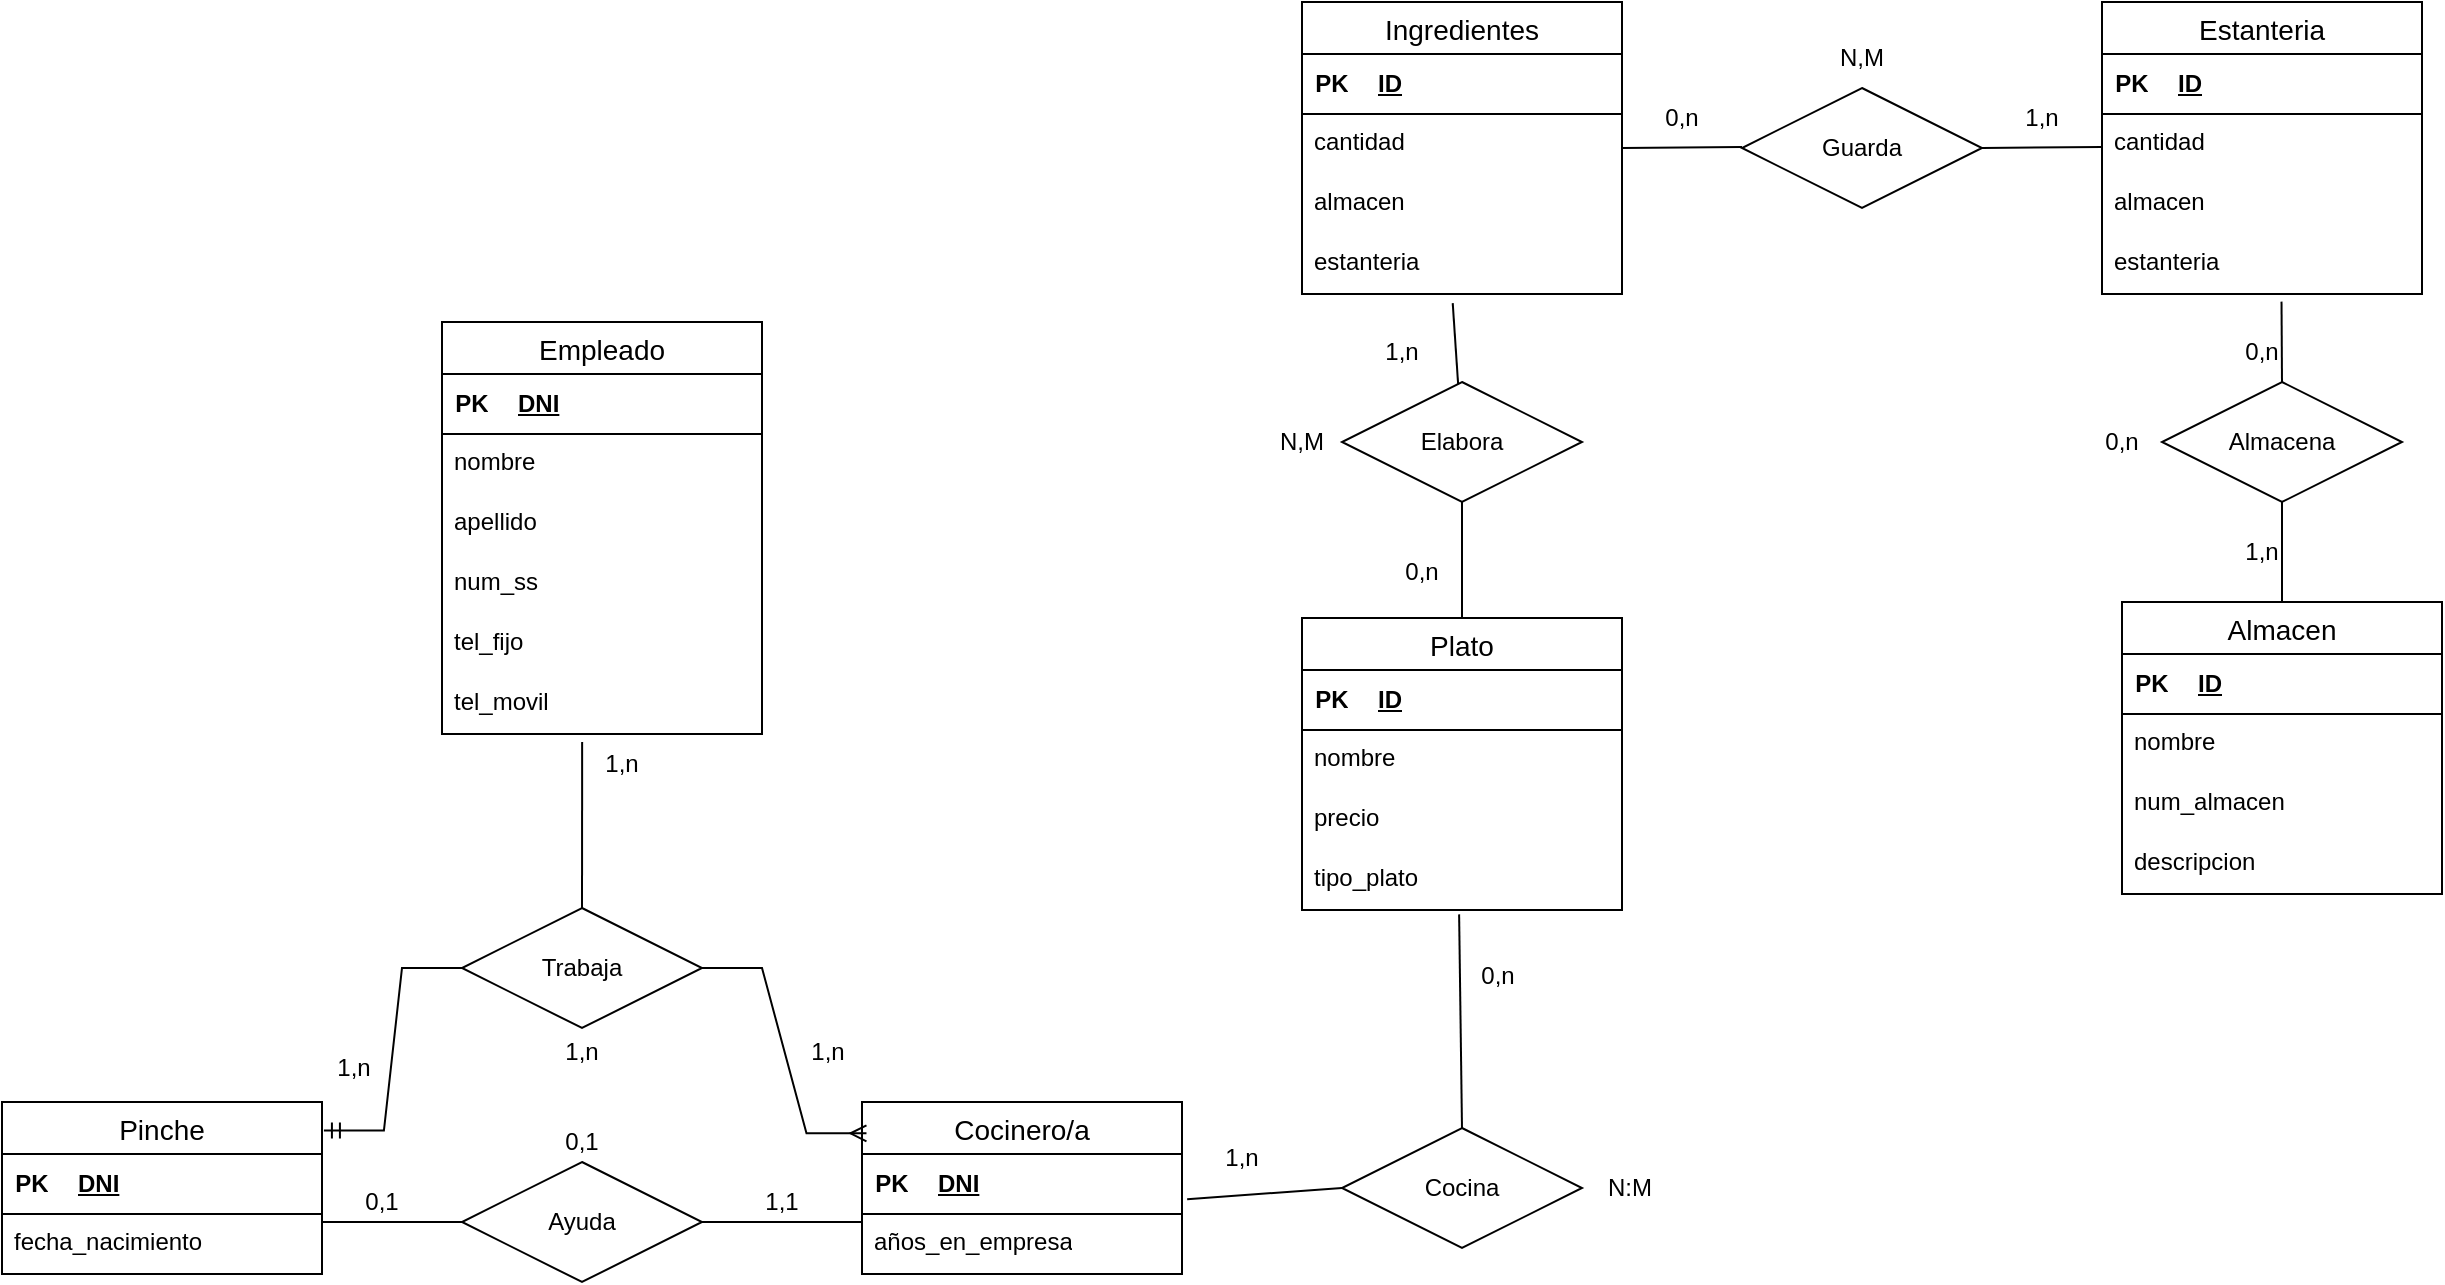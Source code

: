 <mxfile version="22.0.4" type="github">
  <diagram name="Pàgina-1" id="jTT7pIUcJYoTnPth3nRh">
    <mxGraphModel dx="2261" dy="1937" grid="0" gridSize="10" guides="1" tooltips="1" connect="1" arrows="1" fold="1" page="1" pageScale="1" pageWidth="827" pageHeight="1169" math="0" shadow="0">
      <root>
        <mxCell id="0" />
        <mxCell id="1" parent="0" />
        <mxCell id="fy2Gs_JUKnOa4gsoeW3t-79" value="Empleado" style="swimlane;fontStyle=0;childLayout=stackLayout;horizontal=1;startSize=26;horizontalStack=0;resizeParent=1;resizeParentMax=0;resizeLast=0;collapsible=1;marginBottom=0;align=center;fontSize=14;" parent="1" vertex="1">
          <mxGeometry x="-140" y="-50" width="160" height="206" as="geometry" />
        </mxCell>
        <mxCell id="fy2Gs_JUKnOa4gsoeW3t-83" value="" style="shape=table;startSize=0;container=1;collapsible=1;childLayout=tableLayout;fixedRows=1;rowLines=0;fontStyle=0;align=center;resizeLast=1;strokeColor=none;fillColor=none;collapsible=0;" parent="fy2Gs_JUKnOa4gsoeW3t-79" vertex="1">
          <mxGeometry y="26" width="160" height="30" as="geometry" />
        </mxCell>
        <mxCell id="fy2Gs_JUKnOa4gsoeW3t-84" value="" style="shape=tableRow;horizontal=0;startSize=0;swimlaneHead=0;swimlaneBody=0;fillColor=none;collapsible=0;dropTarget=0;points=[[0,0.5],[1,0.5]];portConstraint=eastwest;top=0;left=0;right=0;bottom=1;" parent="fy2Gs_JUKnOa4gsoeW3t-83" vertex="1">
          <mxGeometry width="160" height="30" as="geometry" />
        </mxCell>
        <mxCell id="fy2Gs_JUKnOa4gsoeW3t-85" value="PK" style="shape=partialRectangle;connectable=0;fillColor=none;top=0;left=0;bottom=0;right=0;fontStyle=1;overflow=hidden;whiteSpace=wrap;html=1;" parent="fy2Gs_JUKnOa4gsoeW3t-84" vertex="1">
          <mxGeometry width="30" height="30" as="geometry">
            <mxRectangle width="30" height="30" as="alternateBounds" />
          </mxGeometry>
        </mxCell>
        <mxCell id="fy2Gs_JUKnOa4gsoeW3t-86" value="DNI" style="shape=partialRectangle;connectable=0;fillColor=none;top=0;left=0;bottom=0;right=0;align=left;spacingLeft=6;fontStyle=5;overflow=hidden;whiteSpace=wrap;html=1;" parent="fy2Gs_JUKnOa4gsoeW3t-84" vertex="1">
          <mxGeometry x="30" width="130" height="30" as="geometry">
            <mxRectangle width="130" height="30" as="alternateBounds" />
          </mxGeometry>
        </mxCell>
        <mxCell id="fy2Gs_JUKnOa4gsoeW3t-80" value="nombre" style="text;strokeColor=none;fillColor=none;spacingLeft=4;spacingRight=4;overflow=hidden;rotatable=0;points=[[0,0.5],[1,0.5]];portConstraint=eastwest;fontSize=12;whiteSpace=wrap;html=1;" parent="fy2Gs_JUKnOa4gsoeW3t-79" vertex="1">
          <mxGeometry y="56" width="160" height="30" as="geometry" />
        </mxCell>
        <mxCell id="fy2Gs_JUKnOa4gsoeW3t-81" value="apellido" style="text;strokeColor=none;fillColor=none;spacingLeft=4;spacingRight=4;overflow=hidden;rotatable=0;points=[[0,0.5],[1,0.5]];portConstraint=eastwest;fontSize=12;whiteSpace=wrap;html=1;" parent="fy2Gs_JUKnOa4gsoeW3t-79" vertex="1">
          <mxGeometry y="86" width="160" height="30" as="geometry" />
        </mxCell>
        <mxCell id="fy2Gs_JUKnOa4gsoeW3t-87" value="num_ss" style="text;strokeColor=none;fillColor=none;spacingLeft=4;spacingRight=4;overflow=hidden;rotatable=0;points=[[0,0.5],[1,0.5]];portConstraint=eastwest;fontSize=12;whiteSpace=wrap;html=1;" parent="fy2Gs_JUKnOa4gsoeW3t-79" vertex="1">
          <mxGeometry y="116" width="160" height="30" as="geometry" />
        </mxCell>
        <mxCell id="fy2Gs_JUKnOa4gsoeW3t-88" value="tel_fijo" style="text;strokeColor=none;fillColor=none;spacingLeft=4;spacingRight=4;overflow=hidden;rotatable=0;points=[[0,0.5],[1,0.5]];portConstraint=eastwest;fontSize=12;whiteSpace=wrap;html=1;" parent="fy2Gs_JUKnOa4gsoeW3t-79" vertex="1">
          <mxGeometry y="146" width="160" height="30" as="geometry" />
        </mxCell>
        <mxCell id="fy2Gs_JUKnOa4gsoeW3t-82" value="tel_movil" style="text;strokeColor=none;fillColor=none;spacingLeft=4;spacingRight=4;overflow=hidden;rotatable=0;points=[[0,0.5],[1,0.5]];portConstraint=eastwest;fontSize=12;whiteSpace=wrap;html=1;" parent="fy2Gs_JUKnOa4gsoeW3t-79" vertex="1">
          <mxGeometry y="176" width="160" height="30" as="geometry" />
        </mxCell>
        <mxCell id="fy2Gs_JUKnOa4gsoeW3t-92" value="Cocinero/a" style="swimlane;fontStyle=0;childLayout=stackLayout;horizontal=1;startSize=26;horizontalStack=0;resizeParent=1;resizeParentMax=0;resizeLast=0;collapsible=1;marginBottom=0;align=center;fontSize=14;" parent="1" vertex="1">
          <mxGeometry x="70" y="340" width="160" height="86" as="geometry" />
        </mxCell>
        <mxCell id="fy2Gs_JUKnOa4gsoeW3t-93" value="" style="shape=table;startSize=0;container=1;collapsible=1;childLayout=tableLayout;fixedRows=1;rowLines=0;fontStyle=0;align=center;resizeLast=1;strokeColor=none;fillColor=none;collapsible=0;" parent="fy2Gs_JUKnOa4gsoeW3t-92" vertex="1">
          <mxGeometry y="26" width="160" height="30" as="geometry" />
        </mxCell>
        <mxCell id="fy2Gs_JUKnOa4gsoeW3t-94" value="" style="shape=tableRow;horizontal=0;startSize=0;swimlaneHead=0;swimlaneBody=0;fillColor=none;collapsible=0;dropTarget=0;points=[[0,0.5],[1,0.5]];portConstraint=eastwest;top=0;left=0;right=0;bottom=1;" parent="fy2Gs_JUKnOa4gsoeW3t-93" vertex="1">
          <mxGeometry width="160" height="30" as="geometry" />
        </mxCell>
        <mxCell id="fy2Gs_JUKnOa4gsoeW3t-95" value="PK" style="shape=partialRectangle;connectable=0;fillColor=none;top=0;left=0;bottom=0;right=0;fontStyle=1;overflow=hidden;whiteSpace=wrap;html=1;" parent="fy2Gs_JUKnOa4gsoeW3t-94" vertex="1">
          <mxGeometry width="30" height="30" as="geometry">
            <mxRectangle width="30" height="30" as="alternateBounds" />
          </mxGeometry>
        </mxCell>
        <mxCell id="fy2Gs_JUKnOa4gsoeW3t-96" value="DNI" style="shape=partialRectangle;connectable=0;fillColor=none;top=0;left=0;bottom=0;right=0;align=left;spacingLeft=6;fontStyle=5;overflow=hidden;whiteSpace=wrap;html=1;" parent="fy2Gs_JUKnOa4gsoeW3t-94" vertex="1">
          <mxGeometry x="30" width="130" height="30" as="geometry">
            <mxRectangle width="130" height="30" as="alternateBounds" />
          </mxGeometry>
        </mxCell>
        <mxCell id="fy2Gs_JUKnOa4gsoeW3t-102" value="años_en_empresa" style="text;strokeColor=none;fillColor=none;spacingLeft=4;spacingRight=4;overflow=hidden;rotatable=0;points=[[0,0.5],[1,0.5]];portConstraint=eastwest;fontSize=12;whiteSpace=wrap;html=1;" parent="fy2Gs_JUKnOa4gsoeW3t-92" vertex="1">
          <mxGeometry y="56" width="160" height="30" as="geometry" />
        </mxCell>
        <mxCell id="fy2Gs_JUKnOa4gsoeW3t-103" value="Pinche" style="swimlane;fontStyle=0;childLayout=stackLayout;horizontal=1;startSize=26;horizontalStack=0;resizeParent=1;resizeParentMax=0;resizeLast=0;collapsible=1;marginBottom=0;align=center;fontSize=14;" parent="1" vertex="1">
          <mxGeometry x="-360" y="340" width="160" height="86" as="geometry" />
        </mxCell>
        <mxCell id="fy2Gs_JUKnOa4gsoeW3t-104" value="" style="shape=table;startSize=0;container=1;collapsible=1;childLayout=tableLayout;fixedRows=1;rowLines=0;fontStyle=0;align=center;resizeLast=1;strokeColor=none;fillColor=none;collapsible=0;" parent="fy2Gs_JUKnOa4gsoeW3t-103" vertex="1">
          <mxGeometry y="26" width="160" height="30" as="geometry" />
        </mxCell>
        <mxCell id="fy2Gs_JUKnOa4gsoeW3t-105" value="" style="shape=tableRow;horizontal=0;startSize=0;swimlaneHead=0;swimlaneBody=0;fillColor=none;collapsible=0;dropTarget=0;points=[[0,0.5],[1,0.5]];portConstraint=eastwest;top=0;left=0;right=0;bottom=1;" parent="fy2Gs_JUKnOa4gsoeW3t-104" vertex="1">
          <mxGeometry width="160" height="30" as="geometry" />
        </mxCell>
        <mxCell id="fy2Gs_JUKnOa4gsoeW3t-106" value="PK" style="shape=partialRectangle;connectable=0;fillColor=none;top=0;left=0;bottom=0;right=0;fontStyle=1;overflow=hidden;whiteSpace=wrap;html=1;" parent="fy2Gs_JUKnOa4gsoeW3t-105" vertex="1">
          <mxGeometry width="30" height="30" as="geometry">
            <mxRectangle width="30" height="30" as="alternateBounds" />
          </mxGeometry>
        </mxCell>
        <mxCell id="fy2Gs_JUKnOa4gsoeW3t-107" value="DNI" style="shape=partialRectangle;connectable=0;fillColor=none;top=0;left=0;bottom=0;right=0;align=left;spacingLeft=6;fontStyle=5;overflow=hidden;whiteSpace=wrap;html=1;" parent="fy2Gs_JUKnOa4gsoeW3t-105" vertex="1">
          <mxGeometry x="30" width="130" height="30" as="geometry">
            <mxRectangle width="130" height="30" as="alternateBounds" />
          </mxGeometry>
        </mxCell>
        <mxCell id="fy2Gs_JUKnOa4gsoeW3t-113" value="fecha_nacimiento" style="text;strokeColor=none;fillColor=none;spacingLeft=4;spacingRight=4;overflow=hidden;rotatable=0;points=[[0,0.5],[1,0.5]];portConstraint=eastwest;fontSize=12;whiteSpace=wrap;html=1;" parent="fy2Gs_JUKnOa4gsoeW3t-103" vertex="1">
          <mxGeometry y="56" width="160" height="30" as="geometry" />
        </mxCell>
        <mxCell id="fy2Gs_JUKnOa4gsoeW3t-114" value="Plato" style="swimlane;fontStyle=0;childLayout=stackLayout;horizontal=1;startSize=26;horizontalStack=0;resizeParent=1;resizeParentMax=0;resizeLast=0;collapsible=1;marginBottom=0;align=center;fontSize=14;" parent="1" vertex="1">
          <mxGeometry x="290" y="98" width="160" height="146" as="geometry" />
        </mxCell>
        <mxCell id="fy2Gs_JUKnOa4gsoeW3t-115" value="" style="shape=table;startSize=0;container=1;collapsible=1;childLayout=tableLayout;fixedRows=1;rowLines=0;fontStyle=0;align=center;resizeLast=1;strokeColor=none;fillColor=none;collapsible=0;" parent="fy2Gs_JUKnOa4gsoeW3t-114" vertex="1">
          <mxGeometry y="26" width="160" height="30" as="geometry" />
        </mxCell>
        <mxCell id="fy2Gs_JUKnOa4gsoeW3t-116" value="" style="shape=tableRow;horizontal=0;startSize=0;swimlaneHead=0;swimlaneBody=0;fillColor=none;collapsible=0;dropTarget=0;points=[[0,0.5],[1,0.5]];portConstraint=eastwest;top=0;left=0;right=0;bottom=1;" parent="fy2Gs_JUKnOa4gsoeW3t-115" vertex="1">
          <mxGeometry width="160" height="30" as="geometry" />
        </mxCell>
        <mxCell id="fy2Gs_JUKnOa4gsoeW3t-117" value="PK" style="shape=partialRectangle;connectable=0;fillColor=none;top=0;left=0;bottom=0;right=0;fontStyle=1;overflow=hidden;whiteSpace=wrap;html=1;" parent="fy2Gs_JUKnOa4gsoeW3t-116" vertex="1">
          <mxGeometry width="30" height="30" as="geometry">
            <mxRectangle width="30" height="30" as="alternateBounds" />
          </mxGeometry>
        </mxCell>
        <mxCell id="fy2Gs_JUKnOa4gsoeW3t-118" value="ID" style="shape=partialRectangle;connectable=0;fillColor=none;top=0;left=0;bottom=0;right=0;align=left;spacingLeft=6;fontStyle=5;overflow=hidden;whiteSpace=wrap;html=1;" parent="fy2Gs_JUKnOa4gsoeW3t-116" vertex="1">
          <mxGeometry x="30" width="130" height="30" as="geometry">
            <mxRectangle width="130" height="30" as="alternateBounds" />
          </mxGeometry>
        </mxCell>
        <mxCell id="fy2Gs_JUKnOa4gsoeW3t-119" value="nombre" style="text;strokeColor=none;fillColor=none;spacingLeft=4;spacingRight=4;overflow=hidden;rotatable=0;points=[[0,0.5],[1,0.5]];portConstraint=eastwest;fontSize=12;whiteSpace=wrap;html=1;" parent="fy2Gs_JUKnOa4gsoeW3t-114" vertex="1">
          <mxGeometry y="56" width="160" height="30" as="geometry" />
        </mxCell>
        <mxCell id="fy2Gs_JUKnOa4gsoeW3t-120" value="precio" style="text;strokeColor=none;fillColor=none;spacingLeft=4;spacingRight=4;overflow=hidden;rotatable=0;points=[[0,0.5],[1,0.5]];portConstraint=eastwest;fontSize=12;whiteSpace=wrap;html=1;" parent="fy2Gs_JUKnOa4gsoeW3t-114" vertex="1">
          <mxGeometry y="86" width="160" height="30" as="geometry" />
        </mxCell>
        <mxCell id="fy2Gs_JUKnOa4gsoeW3t-124" value="tipo_plato" style="text;strokeColor=none;fillColor=none;spacingLeft=4;spacingRight=4;overflow=hidden;rotatable=0;points=[[0,0.5],[1,0.5]];portConstraint=eastwest;fontSize=12;whiteSpace=wrap;html=1;" parent="fy2Gs_JUKnOa4gsoeW3t-114" vertex="1">
          <mxGeometry y="116" width="160" height="30" as="geometry" />
        </mxCell>
        <mxCell id="fy2Gs_JUKnOa4gsoeW3t-125" value="Ingredientes" style="swimlane;fontStyle=0;childLayout=stackLayout;horizontal=1;startSize=26;horizontalStack=0;resizeParent=1;resizeParentMax=0;resizeLast=0;collapsible=1;marginBottom=0;align=center;fontSize=14;" parent="1" vertex="1">
          <mxGeometry x="290" y="-210" width="160" height="146" as="geometry" />
        </mxCell>
        <mxCell id="fy2Gs_JUKnOa4gsoeW3t-126" value="" style="shape=table;startSize=0;container=1;collapsible=1;childLayout=tableLayout;fixedRows=1;rowLines=0;fontStyle=0;align=center;resizeLast=1;strokeColor=none;fillColor=none;collapsible=0;" parent="fy2Gs_JUKnOa4gsoeW3t-125" vertex="1">
          <mxGeometry y="26" width="160" height="30" as="geometry" />
        </mxCell>
        <mxCell id="fy2Gs_JUKnOa4gsoeW3t-127" value="" style="shape=tableRow;horizontal=0;startSize=0;swimlaneHead=0;swimlaneBody=0;fillColor=none;collapsible=0;dropTarget=0;points=[[0,0.5],[1,0.5]];portConstraint=eastwest;top=0;left=0;right=0;bottom=1;" parent="fy2Gs_JUKnOa4gsoeW3t-126" vertex="1">
          <mxGeometry width="160" height="30" as="geometry" />
        </mxCell>
        <mxCell id="fy2Gs_JUKnOa4gsoeW3t-128" value="PK" style="shape=partialRectangle;connectable=0;fillColor=none;top=0;left=0;bottom=0;right=0;fontStyle=1;overflow=hidden;whiteSpace=wrap;html=1;" parent="fy2Gs_JUKnOa4gsoeW3t-127" vertex="1">
          <mxGeometry width="30" height="30" as="geometry">
            <mxRectangle width="30" height="30" as="alternateBounds" />
          </mxGeometry>
        </mxCell>
        <mxCell id="fy2Gs_JUKnOa4gsoeW3t-129" value="ID" style="shape=partialRectangle;connectable=0;fillColor=none;top=0;left=0;bottom=0;right=0;align=left;spacingLeft=6;fontStyle=5;overflow=hidden;whiteSpace=wrap;html=1;" parent="fy2Gs_JUKnOa4gsoeW3t-127" vertex="1">
          <mxGeometry x="30" width="130" height="30" as="geometry">
            <mxRectangle width="130" height="30" as="alternateBounds" />
          </mxGeometry>
        </mxCell>
        <mxCell id="fy2Gs_JUKnOa4gsoeW3t-130" value="cantidad" style="text;strokeColor=none;fillColor=none;spacingLeft=4;spacingRight=4;overflow=hidden;rotatable=0;points=[[0,0.5],[1,0.5]];portConstraint=eastwest;fontSize=12;whiteSpace=wrap;html=1;" parent="fy2Gs_JUKnOa4gsoeW3t-125" vertex="1">
          <mxGeometry y="56" width="160" height="30" as="geometry" />
        </mxCell>
        <mxCell id="fy2Gs_JUKnOa4gsoeW3t-131" value="almacen" style="text;strokeColor=none;fillColor=none;spacingLeft=4;spacingRight=4;overflow=hidden;rotatable=0;points=[[0,0.5],[1,0.5]];portConstraint=eastwest;fontSize=12;whiteSpace=wrap;html=1;" parent="fy2Gs_JUKnOa4gsoeW3t-125" vertex="1">
          <mxGeometry y="86" width="160" height="30" as="geometry" />
        </mxCell>
        <mxCell id="fy2Gs_JUKnOa4gsoeW3t-132" value="estanteria" style="text;strokeColor=none;fillColor=none;spacingLeft=4;spacingRight=4;overflow=hidden;rotatable=0;points=[[0,0.5],[1,0.5]];portConstraint=eastwest;fontSize=12;whiteSpace=wrap;html=1;" parent="fy2Gs_JUKnOa4gsoeW3t-125" vertex="1">
          <mxGeometry y="116" width="160" height="30" as="geometry" />
        </mxCell>
        <mxCell id="fy2Gs_JUKnOa4gsoeW3t-134" value="Estanteria" style="swimlane;fontStyle=0;childLayout=stackLayout;horizontal=1;startSize=26;horizontalStack=0;resizeParent=1;resizeParentMax=0;resizeLast=0;collapsible=1;marginBottom=0;align=center;fontSize=14;" parent="1" vertex="1">
          <mxGeometry x="690" y="-210" width="160" height="146" as="geometry" />
        </mxCell>
        <mxCell id="fy2Gs_JUKnOa4gsoeW3t-135" value="" style="shape=table;startSize=0;container=1;collapsible=1;childLayout=tableLayout;fixedRows=1;rowLines=0;fontStyle=0;align=center;resizeLast=1;strokeColor=none;fillColor=none;collapsible=0;" parent="fy2Gs_JUKnOa4gsoeW3t-134" vertex="1">
          <mxGeometry y="26" width="160" height="30" as="geometry" />
        </mxCell>
        <mxCell id="fy2Gs_JUKnOa4gsoeW3t-136" value="" style="shape=tableRow;horizontal=0;startSize=0;swimlaneHead=0;swimlaneBody=0;fillColor=none;collapsible=0;dropTarget=0;points=[[0,0.5],[1,0.5]];portConstraint=eastwest;top=0;left=0;right=0;bottom=1;" parent="fy2Gs_JUKnOa4gsoeW3t-135" vertex="1">
          <mxGeometry width="160" height="30" as="geometry" />
        </mxCell>
        <mxCell id="fy2Gs_JUKnOa4gsoeW3t-137" value="PK" style="shape=partialRectangle;connectable=0;fillColor=none;top=0;left=0;bottom=0;right=0;fontStyle=1;overflow=hidden;whiteSpace=wrap;html=1;" parent="fy2Gs_JUKnOa4gsoeW3t-136" vertex="1">
          <mxGeometry width="30" height="30" as="geometry">
            <mxRectangle width="30" height="30" as="alternateBounds" />
          </mxGeometry>
        </mxCell>
        <mxCell id="fy2Gs_JUKnOa4gsoeW3t-138" value="ID" style="shape=partialRectangle;connectable=0;fillColor=none;top=0;left=0;bottom=0;right=0;align=left;spacingLeft=6;fontStyle=5;overflow=hidden;whiteSpace=wrap;html=1;" parent="fy2Gs_JUKnOa4gsoeW3t-136" vertex="1">
          <mxGeometry x="30" width="130" height="30" as="geometry">
            <mxRectangle width="130" height="30" as="alternateBounds" />
          </mxGeometry>
        </mxCell>
        <mxCell id="fy2Gs_JUKnOa4gsoeW3t-139" value="cantidad" style="text;strokeColor=none;fillColor=none;spacingLeft=4;spacingRight=4;overflow=hidden;rotatable=0;points=[[0,0.5],[1,0.5]];portConstraint=eastwest;fontSize=12;whiteSpace=wrap;html=1;" parent="fy2Gs_JUKnOa4gsoeW3t-134" vertex="1">
          <mxGeometry y="56" width="160" height="30" as="geometry" />
        </mxCell>
        <mxCell id="fy2Gs_JUKnOa4gsoeW3t-140" value="almacen" style="text;strokeColor=none;fillColor=none;spacingLeft=4;spacingRight=4;overflow=hidden;rotatable=0;points=[[0,0.5],[1,0.5]];portConstraint=eastwest;fontSize=12;whiteSpace=wrap;html=1;" parent="fy2Gs_JUKnOa4gsoeW3t-134" vertex="1">
          <mxGeometry y="86" width="160" height="30" as="geometry" />
        </mxCell>
        <mxCell id="fy2Gs_JUKnOa4gsoeW3t-141" value="estanteria" style="text;strokeColor=none;fillColor=none;spacingLeft=4;spacingRight=4;overflow=hidden;rotatable=0;points=[[0,0.5],[1,0.5]];portConstraint=eastwest;fontSize=12;whiteSpace=wrap;html=1;" parent="fy2Gs_JUKnOa4gsoeW3t-134" vertex="1">
          <mxGeometry y="116" width="160" height="30" as="geometry" />
        </mxCell>
        <mxCell id="fy2Gs_JUKnOa4gsoeW3t-142" value="Almacen" style="swimlane;fontStyle=0;childLayout=stackLayout;horizontal=1;startSize=26;horizontalStack=0;resizeParent=1;resizeParentMax=0;resizeLast=0;collapsible=1;marginBottom=0;align=center;fontSize=14;" parent="1" vertex="1">
          <mxGeometry x="700" y="90" width="160" height="146" as="geometry" />
        </mxCell>
        <mxCell id="fy2Gs_JUKnOa4gsoeW3t-143" value="" style="shape=table;startSize=0;container=1;collapsible=1;childLayout=tableLayout;fixedRows=1;rowLines=0;fontStyle=0;align=center;resizeLast=1;strokeColor=none;fillColor=none;collapsible=0;" parent="fy2Gs_JUKnOa4gsoeW3t-142" vertex="1">
          <mxGeometry y="26" width="160" height="30" as="geometry" />
        </mxCell>
        <mxCell id="fy2Gs_JUKnOa4gsoeW3t-144" value="" style="shape=tableRow;horizontal=0;startSize=0;swimlaneHead=0;swimlaneBody=0;fillColor=none;collapsible=0;dropTarget=0;points=[[0,0.5],[1,0.5]];portConstraint=eastwest;top=0;left=0;right=0;bottom=1;" parent="fy2Gs_JUKnOa4gsoeW3t-143" vertex="1">
          <mxGeometry width="160" height="30" as="geometry" />
        </mxCell>
        <mxCell id="fy2Gs_JUKnOa4gsoeW3t-145" value="PK" style="shape=partialRectangle;connectable=0;fillColor=none;top=0;left=0;bottom=0;right=0;fontStyle=1;overflow=hidden;whiteSpace=wrap;html=1;" parent="fy2Gs_JUKnOa4gsoeW3t-144" vertex="1">
          <mxGeometry width="30" height="30" as="geometry">
            <mxRectangle width="30" height="30" as="alternateBounds" />
          </mxGeometry>
        </mxCell>
        <mxCell id="fy2Gs_JUKnOa4gsoeW3t-146" value="ID" style="shape=partialRectangle;connectable=0;fillColor=none;top=0;left=0;bottom=0;right=0;align=left;spacingLeft=6;fontStyle=5;overflow=hidden;whiteSpace=wrap;html=1;" parent="fy2Gs_JUKnOa4gsoeW3t-144" vertex="1">
          <mxGeometry x="30" width="130" height="30" as="geometry">
            <mxRectangle width="130" height="30" as="alternateBounds" />
          </mxGeometry>
        </mxCell>
        <mxCell id="fy2Gs_JUKnOa4gsoeW3t-147" value="nombre" style="text;strokeColor=none;fillColor=none;spacingLeft=4;spacingRight=4;overflow=hidden;rotatable=0;points=[[0,0.5],[1,0.5]];portConstraint=eastwest;fontSize=12;whiteSpace=wrap;html=1;" parent="fy2Gs_JUKnOa4gsoeW3t-142" vertex="1">
          <mxGeometry y="56" width="160" height="30" as="geometry" />
        </mxCell>
        <mxCell id="fy2Gs_JUKnOa4gsoeW3t-148" value="num_almacen" style="text;strokeColor=none;fillColor=none;spacingLeft=4;spacingRight=4;overflow=hidden;rotatable=0;points=[[0,0.5],[1,0.5]];portConstraint=eastwest;fontSize=12;whiteSpace=wrap;html=1;" parent="fy2Gs_JUKnOa4gsoeW3t-142" vertex="1">
          <mxGeometry y="86" width="160" height="30" as="geometry" />
        </mxCell>
        <mxCell id="fy2Gs_JUKnOa4gsoeW3t-149" value="descripcion" style="text;strokeColor=none;fillColor=none;spacingLeft=4;spacingRight=4;overflow=hidden;rotatable=0;points=[[0,0.5],[1,0.5]];portConstraint=eastwest;fontSize=12;whiteSpace=wrap;html=1;" parent="fy2Gs_JUKnOa4gsoeW3t-142" vertex="1">
          <mxGeometry y="116" width="160" height="30" as="geometry" />
        </mxCell>
        <mxCell id="fy2Gs_JUKnOa4gsoeW3t-150" value="Trabaja" style="shape=rhombus;perimeter=rhombusPerimeter;whiteSpace=wrap;html=1;align=center;" parent="1" vertex="1">
          <mxGeometry x="-130" y="243" width="120" height="60" as="geometry" />
        </mxCell>
        <mxCell id="fy2Gs_JUKnOa4gsoeW3t-151" value="" style="endArrow=none;html=1;rounded=0;entryX=0.438;entryY=1.133;entryDx=0;entryDy=0;entryPerimeter=0;exitX=0.5;exitY=0;exitDx=0;exitDy=0;" parent="1" source="fy2Gs_JUKnOa4gsoeW3t-150" target="fy2Gs_JUKnOa4gsoeW3t-82" edge="1">
          <mxGeometry relative="1" as="geometry">
            <mxPoint x="-80" y="230" as="sourcePoint" />
            <mxPoint x="80" y="230" as="targetPoint" />
          </mxGeometry>
        </mxCell>
        <mxCell id="fy2Gs_JUKnOa4gsoeW3t-153" value="" style="edgeStyle=entityRelationEdgeStyle;fontSize=12;html=1;endArrow=ERmany;rounded=0;entryX=0.014;entryY=0.182;entryDx=0;entryDy=0;entryPerimeter=0;exitX=1;exitY=0.5;exitDx=0;exitDy=0;" parent="1" source="fy2Gs_JUKnOa4gsoeW3t-150" target="fy2Gs_JUKnOa4gsoeW3t-92" edge="1">
          <mxGeometry width="100" height="100" relative="1" as="geometry">
            <mxPoint x="-10" y="270" as="sourcePoint" />
            <mxPoint x="154.64" y="365.14" as="targetPoint" />
            <Array as="points">
              <mxPoint x="50" y="410" />
            </Array>
          </mxGeometry>
        </mxCell>
        <mxCell id="fy2Gs_JUKnOa4gsoeW3t-154" value="" style="edgeStyle=entityRelationEdgeStyle;fontSize=12;html=1;endArrow=ERmandOne;rounded=0;exitX=0;exitY=0.5;exitDx=0;exitDy=0;entryX=1.006;entryY=0.166;entryDx=0;entryDy=0;entryPerimeter=0;" parent="1" source="fy2Gs_JUKnOa4gsoeW3t-150" target="fy2Gs_JUKnOa4gsoeW3t-103" edge="1">
          <mxGeometry width="100" height="100" relative="1" as="geometry">
            <mxPoint x="-250" y="450" as="sourcePoint" />
            <mxPoint x="-150" y="350" as="targetPoint" />
            <Array as="points">
              <mxPoint x="-210" y="420" />
            </Array>
          </mxGeometry>
        </mxCell>
        <mxCell id="fy2Gs_JUKnOa4gsoeW3t-155" value="1,n" style="text;html=1;strokeColor=none;fillColor=none;align=center;verticalAlign=middle;whiteSpace=wrap;rounded=0;" parent="1" vertex="1">
          <mxGeometry x="-214" y="308" width="60" height="30" as="geometry" />
        </mxCell>
        <mxCell id="fy2Gs_JUKnOa4gsoeW3t-156" value="1,n" style="text;html=1;strokeColor=none;fillColor=none;align=center;verticalAlign=middle;whiteSpace=wrap;rounded=0;" parent="1" vertex="1">
          <mxGeometry x="23" y="300" width="60" height="30" as="geometry" />
        </mxCell>
        <mxCell id="fy2Gs_JUKnOa4gsoeW3t-157" value="1,n" style="text;html=1;strokeColor=none;fillColor=none;align=center;verticalAlign=middle;whiteSpace=wrap;rounded=0;" parent="1" vertex="1">
          <mxGeometry x="-80" y="156" width="60" height="30" as="geometry" />
        </mxCell>
        <mxCell id="fy2Gs_JUKnOa4gsoeW3t-158" value="Ayuda" style="shape=rhombus;perimeter=rhombusPerimeter;whiteSpace=wrap;html=1;align=center;" parent="1" vertex="1">
          <mxGeometry x="-130" y="370" width="120" height="60" as="geometry" />
        </mxCell>
        <mxCell id="fy2Gs_JUKnOa4gsoeW3t-159" value="" style="line;strokeWidth=1;rotatable=0;dashed=0;labelPosition=right;align=left;verticalAlign=middle;spacingTop=0;spacingLeft=6;points=[];portConstraint=eastwest;" parent="1" vertex="1">
          <mxGeometry x="-200" y="395" width="70" height="10" as="geometry" />
        </mxCell>
        <mxCell id="fy2Gs_JUKnOa4gsoeW3t-160" value="" style="line;strokeWidth=1;rotatable=0;dashed=0;labelPosition=right;align=left;verticalAlign=middle;spacingTop=0;spacingLeft=6;points=[];portConstraint=eastwest;" parent="1" vertex="1">
          <mxGeometry x="-10" y="395" width="80" height="10" as="geometry" />
        </mxCell>
        <mxCell id="fy2Gs_JUKnOa4gsoeW3t-161" value="0,1" style="text;html=1;strokeColor=none;fillColor=none;align=center;verticalAlign=middle;whiteSpace=wrap;rounded=0;" parent="1" vertex="1">
          <mxGeometry x="-200" y="375" width="60" height="30" as="geometry" />
        </mxCell>
        <mxCell id="fy2Gs_JUKnOa4gsoeW3t-162" value="1,1" style="text;html=1;strokeColor=none;fillColor=none;align=center;verticalAlign=middle;whiteSpace=wrap;rounded=0;" parent="1" vertex="1">
          <mxGeometry y="375" width="60" height="30" as="geometry" />
        </mxCell>
        <mxCell id="fy2Gs_JUKnOa4gsoeW3t-163" value="Cocina" style="shape=rhombus;perimeter=rhombusPerimeter;whiteSpace=wrap;html=1;align=center;" parent="1" vertex="1">
          <mxGeometry x="310" y="353" width="120" height="60" as="geometry" />
        </mxCell>
        <mxCell id="fy2Gs_JUKnOa4gsoeW3t-166" value="1,n" style="text;html=1;strokeColor=none;fillColor=none;align=center;verticalAlign=middle;whiteSpace=wrap;rounded=0;" parent="1" vertex="1">
          <mxGeometry x="230" y="353" width="60" height="30" as="geometry" />
        </mxCell>
        <mxCell id="fy2Gs_JUKnOa4gsoeW3t-167" value="0,n" style="text;html=1;strokeColor=none;fillColor=none;align=center;verticalAlign=middle;whiteSpace=wrap;rounded=0;" parent="1" vertex="1">
          <mxGeometry x="358" y="262" width="60" height="30" as="geometry" />
        </mxCell>
        <mxCell id="fy2Gs_JUKnOa4gsoeW3t-168" value="Elabora" style="shape=rhombus;perimeter=rhombusPerimeter;whiteSpace=wrap;html=1;align=center;" parent="1" vertex="1">
          <mxGeometry x="310" y="-20" width="120" height="60" as="geometry" />
        </mxCell>
        <mxCell id="fy2Gs_JUKnOa4gsoeW3t-170" value="" style="endArrow=none;html=1;rounded=0;entryX=0.471;entryY=1.153;entryDx=0;entryDy=0;entryPerimeter=0;" parent="1" source="fy2Gs_JUKnOa4gsoeW3t-168" target="fy2Gs_JUKnOa4gsoeW3t-132" edge="1">
          <mxGeometry relative="1" as="geometry">
            <mxPoint x="320" y="220" as="sourcePoint" />
            <mxPoint x="480" y="220" as="targetPoint" />
          </mxGeometry>
        </mxCell>
        <mxCell id="fy2Gs_JUKnOa4gsoeW3t-171" value="" style="endArrow=none;html=1;rounded=0;entryX=0.5;entryY=1;entryDx=0;entryDy=0;exitX=0.5;exitY=0;exitDx=0;exitDy=0;" parent="1" source="fy2Gs_JUKnOa4gsoeW3t-114" target="fy2Gs_JUKnOa4gsoeW3t-168" edge="1">
          <mxGeometry relative="1" as="geometry">
            <mxPoint x="378" y="-9" as="sourcePoint" />
            <mxPoint x="375" y="-49" as="targetPoint" />
            <Array as="points" />
          </mxGeometry>
        </mxCell>
        <mxCell id="fy2Gs_JUKnOa4gsoeW3t-172" value="1,n" style="text;html=1;strokeColor=none;fillColor=none;align=center;verticalAlign=middle;whiteSpace=wrap;rounded=0;" parent="1" vertex="1">
          <mxGeometry x="310" y="-50" width="60" height="30" as="geometry" />
        </mxCell>
        <mxCell id="fy2Gs_JUKnOa4gsoeW3t-173" value="0,n" style="text;html=1;strokeColor=none;fillColor=none;align=center;verticalAlign=middle;whiteSpace=wrap;rounded=0;" parent="1" vertex="1">
          <mxGeometry x="320" y="60" width="60" height="30" as="geometry" />
        </mxCell>
        <mxCell id="fy2Gs_JUKnOa4gsoeW3t-174" value="N,M" style="text;html=1;strokeColor=none;fillColor=none;align=center;verticalAlign=middle;whiteSpace=wrap;rounded=0;" parent="1" vertex="1">
          <mxGeometry x="260" y="-5" width="60" height="30" as="geometry" />
        </mxCell>
        <mxCell id="fy2Gs_JUKnOa4gsoeW3t-175" value="1,n" style="text;html=1;strokeColor=none;fillColor=none;align=center;verticalAlign=middle;whiteSpace=wrap;rounded=0;" parent="1" vertex="1">
          <mxGeometry x="-100" y="300" width="60" height="30" as="geometry" />
        </mxCell>
        <mxCell id="fy2Gs_JUKnOa4gsoeW3t-177" value="0,1" style="text;html=1;strokeColor=none;fillColor=none;align=center;verticalAlign=middle;whiteSpace=wrap;rounded=0;" parent="1" vertex="1">
          <mxGeometry x="-100" y="345" width="60" height="30" as="geometry" />
        </mxCell>
        <mxCell id="fy2Gs_JUKnOa4gsoeW3t-178" value="Guarda" style="shape=rhombus;perimeter=rhombusPerimeter;whiteSpace=wrap;html=1;align=center;" parent="1" vertex="1">
          <mxGeometry x="510" y="-167" width="120" height="60" as="geometry" />
        </mxCell>
        <mxCell id="fy2Gs_JUKnOa4gsoeW3t-179" value="Almacena" style="shape=rhombus;perimeter=rhombusPerimeter;whiteSpace=wrap;html=1;align=center;" parent="1" vertex="1">
          <mxGeometry x="720" y="-20" width="120" height="60" as="geometry" />
        </mxCell>
        <mxCell id="fy2Gs_JUKnOa4gsoeW3t-180" value="" style="endArrow=none;html=1;rounded=0;" parent="1" edge="1">
          <mxGeometry relative="1" as="geometry">
            <mxPoint x="450" y="-137" as="sourcePoint" />
            <mxPoint x="510" y="-137.5" as="targetPoint" />
          </mxGeometry>
        </mxCell>
        <mxCell id="fy2Gs_JUKnOa4gsoeW3t-181" value="" style="endArrow=none;html=1;rounded=0;" parent="1" edge="1">
          <mxGeometry relative="1" as="geometry">
            <mxPoint x="630" y="-137" as="sourcePoint" />
            <mxPoint x="690" y="-137.5" as="targetPoint" />
          </mxGeometry>
        </mxCell>
        <mxCell id="fy2Gs_JUKnOa4gsoeW3t-182" value="0,n" style="text;html=1;strokeColor=none;fillColor=none;align=center;verticalAlign=middle;whiteSpace=wrap;rounded=0;" parent="1" vertex="1">
          <mxGeometry x="450" y="-167" width="60" height="30" as="geometry" />
        </mxCell>
        <mxCell id="fy2Gs_JUKnOa4gsoeW3t-183" value="1,n" style="text;html=1;strokeColor=none;fillColor=none;align=center;verticalAlign=middle;whiteSpace=wrap;rounded=0;" parent="1" vertex="1">
          <mxGeometry x="630" y="-167" width="60" height="30" as="geometry" />
        </mxCell>
        <mxCell id="fy2Gs_JUKnOa4gsoeW3t-184" value="N,M" style="text;html=1;strokeColor=none;fillColor=none;align=center;verticalAlign=middle;whiteSpace=wrap;rounded=0;" parent="1" vertex="1">
          <mxGeometry x="540" y="-197" width="60" height="30" as="geometry" />
        </mxCell>
        <mxCell id="fy2Gs_JUKnOa4gsoeW3t-185" value="" style="endArrow=none;html=1;rounded=0;exitX=0.561;exitY=1.127;exitDx=0;exitDy=0;exitPerimeter=0;entryX=0.5;entryY=0;entryDx=0;entryDy=0;" parent="1" source="fy2Gs_JUKnOa4gsoeW3t-141" target="fy2Gs_JUKnOa4gsoeW3t-179" edge="1">
          <mxGeometry relative="1" as="geometry">
            <mxPoint x="320" y="-20" as="sourcePoint" />
            <mxPoint x="480" y="-20" as="targetPoint" />
          </mxGeometry>
        </mxCell>
        <mxCell id="fy2Gs_JUKnOa4gsoeW3t-186" value="" style="endArrow=none;html=1;rounded=0;exitX=0.5;exitY=0;exitDx=0;exitDy=0;entryX=0.5;entryY=1;entryDx=0;entryDy=0;" parent="1" source="fy2Gs_JUKnOa4gsoeW3t-142" target="fy2Gs_JUKnOa4gsoeW3t-179" edge="1">
          <mxGeometry relative="1" as="geometry">
            <mxPoint x="790" y="-50" as="sourcePoint" />
            <mxPoint x="790" y="-10" as="targetPoint" />
          </mxGeometry>
        </mxCell>
        <mxCell id="fy2Gs_JUKnOa4gsoeW3t-187" value="0,n" style="text;html=1;strokeColor=none;fillColor=none;align=center;verticalAlign=middle;whiteSpace=wrap;rounded=0;" parent="1" vertex="1">
          <mxGeometry x="740" y="-50" width="60" height="30" as="geometry" />
        </mxCell>
        <mxCell id="fy2Gs_JUKnOa4gsoeW3t-188" value="1,n" style="text;html=1;strokeColor=none;fillColor=none;align=center;verticalAlign=middle;whiteSpace=wrap;rounded=0;" parent="1" vertex="1">
          <mxGeometry x="740" y="50" width="60" height="30" as="geometry" />
        </mxCell>
        <mxCell id="fy2Gs_JUKnOa4gsoeW3t-189" value="0,n" style="text;html=1;strokeColor=none;fillColor=none;align=center;verticalAlign=middle;whiteSpace=wrap;rounded=0;" parent="1" vertex="1">
          <mxGeometry x="670" y="-5" width="60" height="30" as="geometry" />
        </mxCell>
        <mxCell id="fy2Gs_JUKnOa4gsoeW3t-190" value="" style="endArrow=none;html=1;rounded=0;entryX=0.491;entryY=1.073;entryDx=0;entryDy=0;exitX=0.5;exitY=0;exitDx=0;exitDy=0;entryPerimeter=0;" parent="1" target="fy2Gs_JUKnOa4gsoeW3t-124" edge="1">
          <mxGeometry relative="1" as="geometry">
            <mxPoint x="370" y="353" as="sourcePoint" />
            <mxPoint x="370" y="295" as="targetPoint" />
            <Array as="points" />
          </mxGeometry>
        </mxCell>
        <mxCell id="fy2Gs_JUKnOa4gsoeW3t-191" value="" style="endArrow=none;html=1;rounded=0;entryX=1.016;entryY=0.753;entryDx=0;entryDy=0;exitX=0;exitY=0.5;exitDx=0;exitDy=0;entryPerimeter=0;" parent="1" source="fy2Gs_JUKnOa4gsoeW3t-163" target="fy2Gs_JUKnOa4gsoeW3t-94" edge="1">
          <mxGeometry relative="1" as="geometry">
            <mxPoint x="380" y="363" as="sourcePoint" />
            <mxPoint x="379" y="256" as="targetPoint" />
            <Array as="points" />
          </mxGeometry>
        </mxCell>
        <mxCell id="uf1NiKmGzSr3yvprR-MH-1" value="N:M" style="text;html=1;strokeColor=none;fillColor=none;align=center;verticalAlign=middle;whiteSpace=wrap;rounded=0;" vertex="1" parent="1">
          <mxGeometry x="424" y="368" width="60" height="30" as="geometry" />
        </mxCell>
      </root>
    </mxGraphModel>
  </diagram>
</mxfile>
